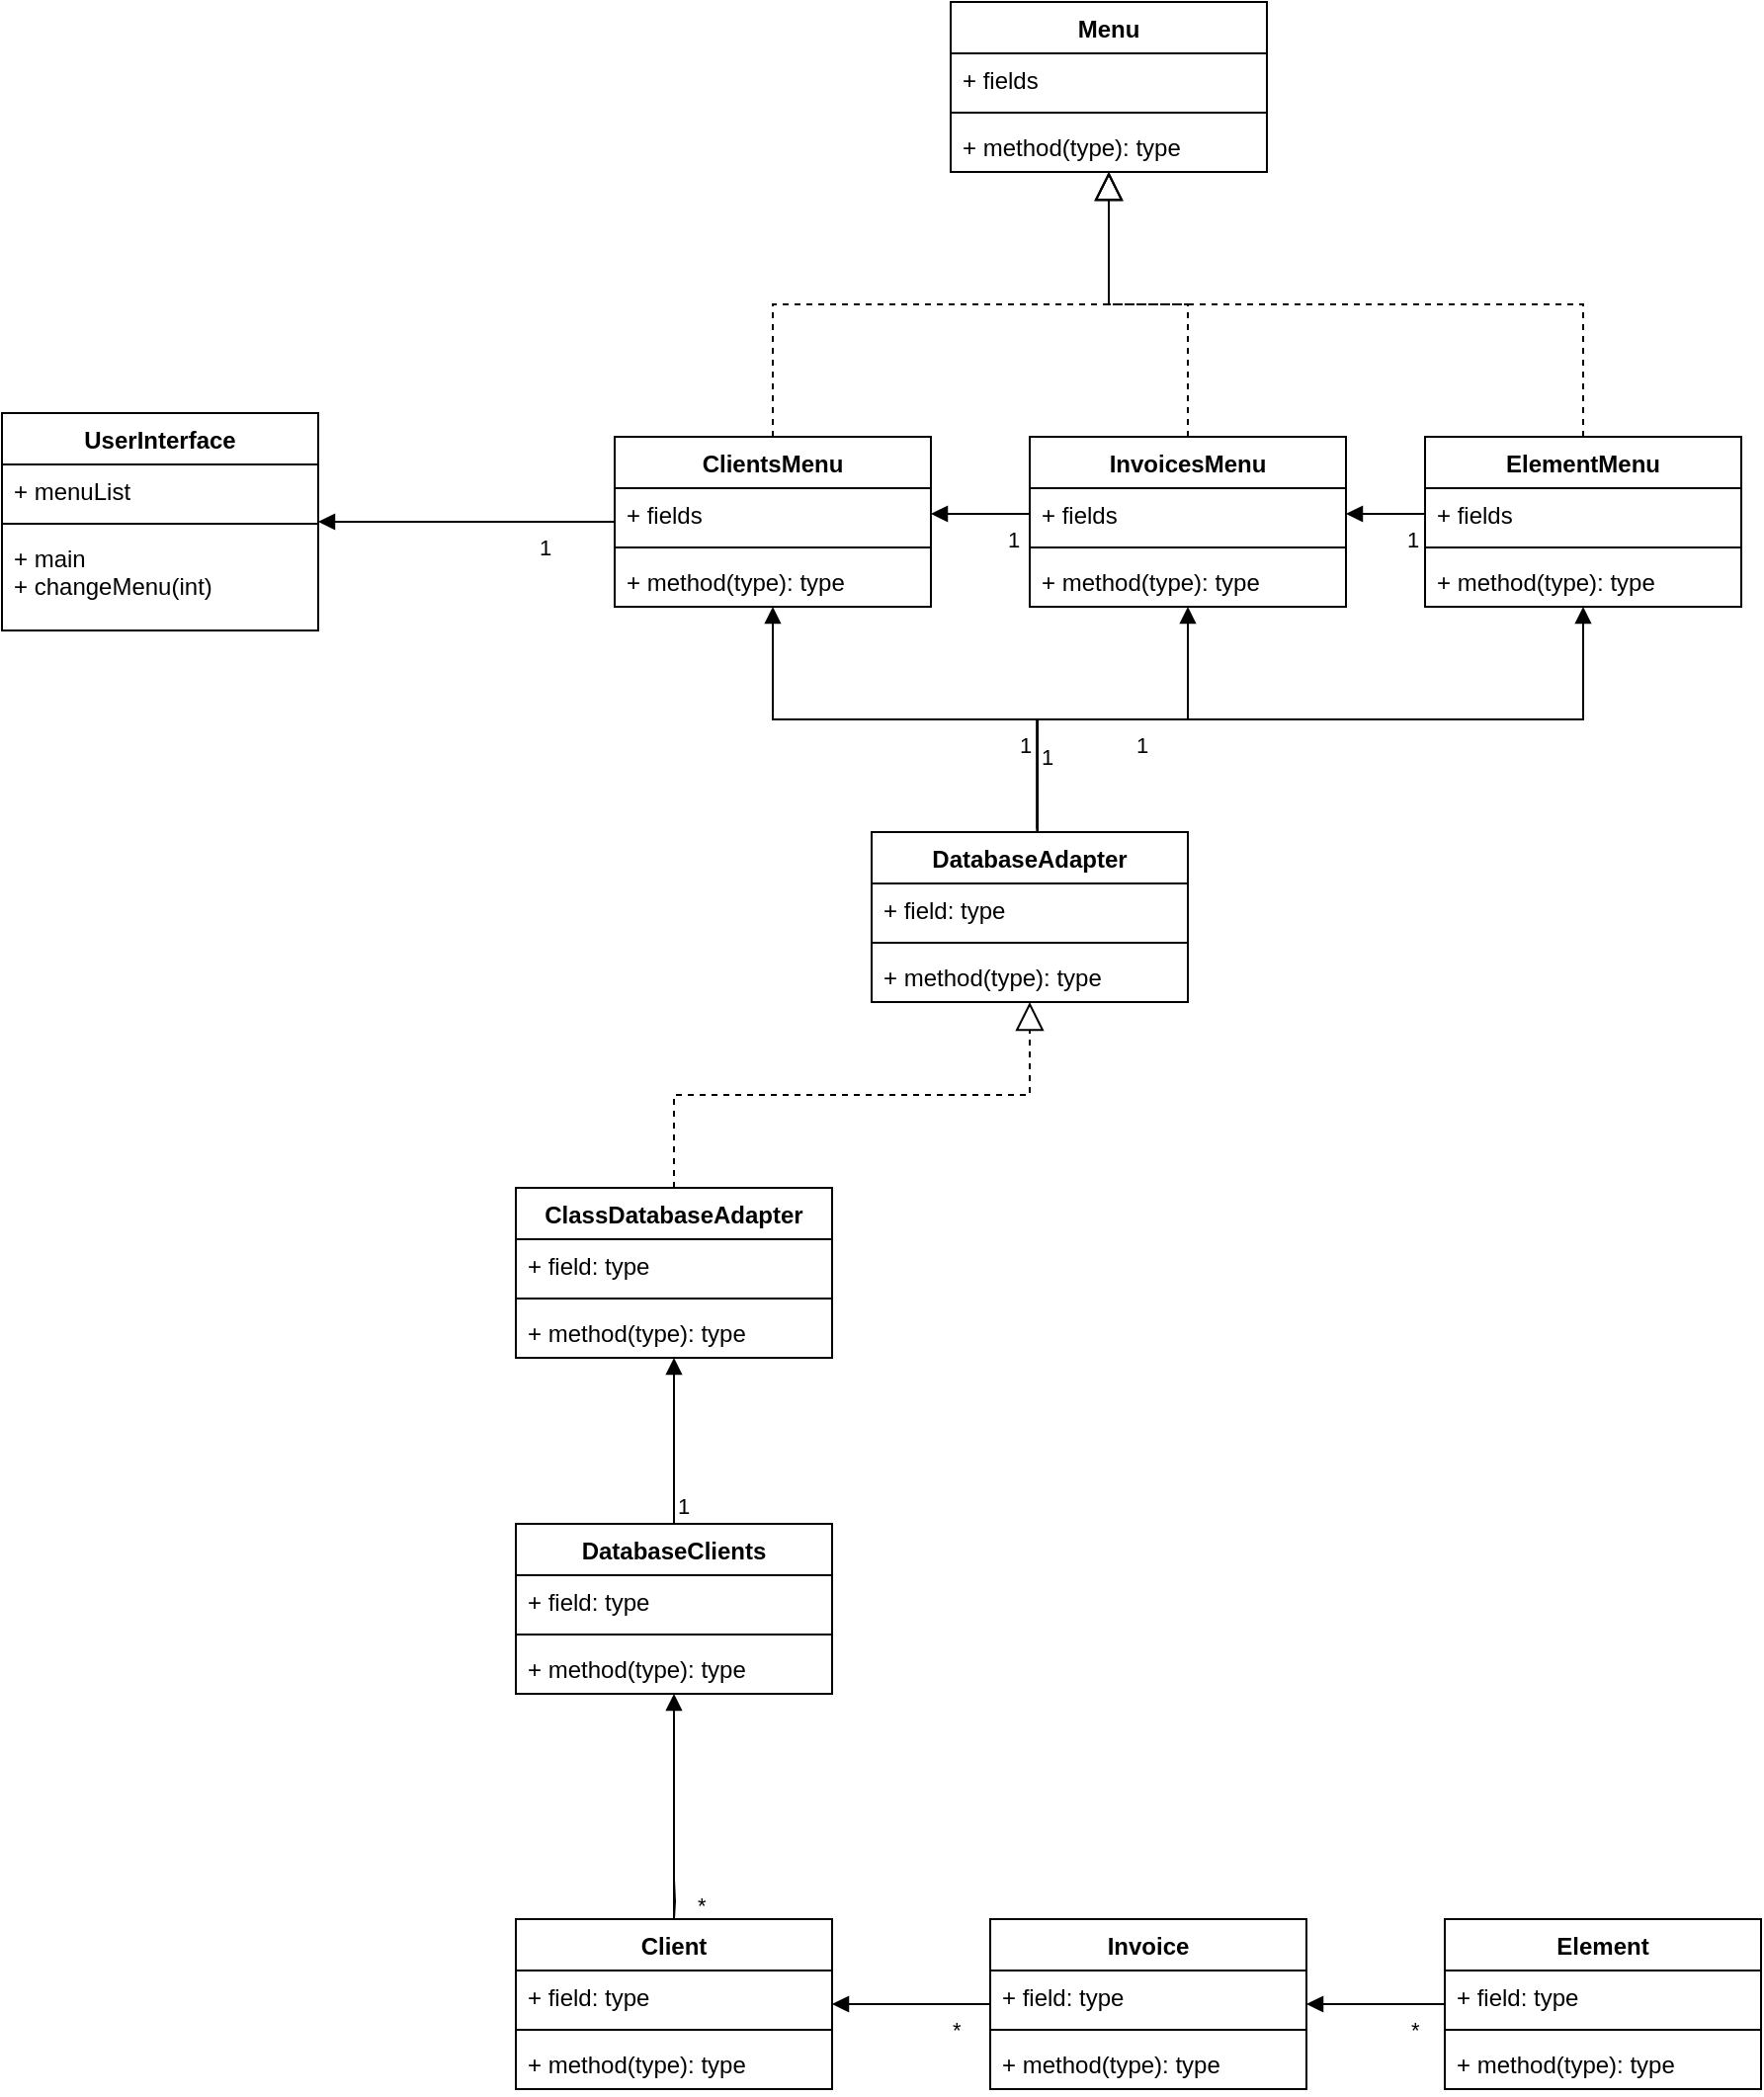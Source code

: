<mxfile version="15.4.0" type="device"><diagram id="VWdoiY9uRcVJ7t4zw3eC" name="Page-1"><mxGraphModel dx="2123" dy="2130" grid="1" gridSize="10" guides="1" tooltips="1" connect="1" arrows="1" fold="1" page="1" pageScale="1" pageWidth="827" pageHeight="1169" math="0" shadow="0"><root><mxCell id="0"/><mxCell id="1" parent="0"/><mxCell id="dem2YRImrl6UyR2ugeOq-1" value="UserInterface" style="swimlane;fontStyle=1;align=center;verticalAlign=top;childLayout=stackLayout;horizontal=1;startSize=26;horizontalStack=0;resizeParent=1;resizeParentMax=0;resizeLast=0;collapsible=1;marginBottom=0;" parent="1" vertex="1"><mxGeometry x="-80" y="28" width="160" height="110" as="geometry"/></mxCell><mxCell id="dem2YRImrl6UyR2ugeOq-2" value="+ menuList" style="text;strokeColor=none;fillColor=none;align=left;verticalAlign=top;spacingLeft=4;spacingRight=4;overflow=hidden;rotatable=0;points=[[0,0.5],[1,0.5]];portConstraint=eastwest;" parent="dem2YRImrl6UyR2ugeOq-1" vertex="1"><mxGeometry y="26" width="160" height="26" as="geometry"/></mxCell><mxCell id="dem2YRImrl6UyR2ugeOq-3" value="" style="line;strokeWidth=1;fillColor=none;align=left;verticalAlign=middle;spacingTop=-1;spacingLeft=3;spacingRight=3;rotatable=0;labelPosition=right;points=[];portConstraint=eastwest;" parent="dem2YRImrl6UyR2ugeOq-1" vertex="1"><mxGeometry y="52" width="160" height="8" as="geometry"/></mxCell><mxCell id="dem2YRImrl6UyR2ugeOq-4" value="+ main&#10;+ changeMenu(int)" style="text;strokeColor=none;fillColor=none;align=left;verticalAlign=top;spacingLeft=4;spacingRight=4;overflow=hidden;rotatable=0;points=[[0,0.5],[1,0.5]];portConstraint=eastwest;" parent="dem2YRImrl6UyR2ugeOq-1" vertex="1"><mxGeometry y="60" width="160" height="50" as="geometry"/></mxCell><mxCell id="dem2YRImrl6UyR2ugeOq-5" value="Menu" style="swimlane;fontStyle=1;align=center;verticalAlign=top;childLayout=stackLayout;horizontal=1;startSize=26;horizontalStack=0;resizeParent=1;resizeParentMax=0;resizeLast=0;collapsible=1;marginBottom=0;" parent="1" vertex="1"><mxGeometry x="400" y="-180" width="160" height="86" as="geometry"/></mxCell><mxCell id="dem2YRImrl6UyR2ugeOq-6" value="+ fields" style="text;strokeColor=none;fillColor=none;align=left;verticalAlign=top;spacingLeft=4;spacingRight=4;overflow=hidden;rotatable=0;points=[[0,0.5],[1,0.5]];portConstraint=eastwest;" parent="dem2YRImrl6UyR2ugeOq-5" vertex="1"><mxGeometry y="26" width="160" height="26" as="geometry"/></mxCell><mxCell id="dem2YRImrl6UyR2ugeOq-7" value="" style="line;strokeWidth=1;fillColor=none;align=left;verticalAlign=middle;spacingTop=-1;spacingLeft=3;spacingRight=3;rotatable=0;labelPosition=right;points=[];portConstraint=eastwest;" parent="dem2YRImrl6UyR2ugeOq-5" vertex="1"><mxGeometry y="52" width="160" height="8" as="geometry"/></mxCell><mxCell id="dem2YRImrl6UyR2ugeOq-8" value="+ method(type): type" style="text;strokeColor=none;fillColor=none;align=left;verticalAlign=top;spacingLeft=4;spacingRight=4;overflow=hidden;rotatable=0;points=[[0,0.5],[1,0.5]];portConstraint=eastwest;" parent="dem2YRImrl6UyR2ugeOq-5" vertex="1"><mxGeometry y="60" width="160" height="26" as="geometry"/></mxCell><mxCell id="dem2YRImrl6UyR2ugeOq-12" value="DatabaseAdapter" style="swimlane;fontStyle=1;align=center;verticalAlign=top;childLayout=stackLayout;horizontal=1;startSize=26;horizontalStack=0;resizeParent=1;resizeParentMax=0;resizeLast=0;collapsible=1;marginBottom=0;" parent="1" vertex="1"><mxGeometry x="360" y="240" width="160" height="86" as="geometry"/></mxCell><mxCell id="dem2YRImrl6UyR2ugeOq-13" value="+ field: type" style="text;strokeColor=none;fillColor=none;align=left;verticalAlign=top;spacingLeft=4;spacingRight=4;overflow=hidden;rotatable=0;points=[[0,0.5],[1,0.5]];portConstraint=eastwest;" parent="dem2YRImrl6UyR2ugeOq-12" vertex="1"><mxGeometry y="26" width="160" height="26" as="geometry"/></mxCell><mxCell id="dem2YRImrl6UyR2ugeOq-14" value="" style="line;strokeWidth=1;fillColor=none;align=left;verticalAlign=middle;spacingTop=-1;spacingLeft=3;spacingRight=3;rotatable=0;labelPosition=right;points=[];portConstraint=eastwest;" parent="dem2YRImrl6UyR2ugeOq-12" vertex="1"><mxGeometry y="52" width="160" height="8" as="geometry"/></mxCell><mxCell id="dem2YRImrl6UyR2ugeOq-15" value="+ method(type): type" style="text;strokeColor=none;fillColor=none;align=left;verticalAlign=top;spacingLeft=4;spacingRight=4;overflow=hidden;rotatable=0;points=[[0,0.5],[1,0.5]];portConstraint=eastwest;" parent="dem2YRImrl6UyR2ugeOq-12" vertex="1"><mxGeometry y="60" width="160" height="26" as="geometry"/></mxCell><mxCell id="dem2YRImrl6UyR2ugeOq-19" value="" style="endArrow=block;dashed=1;endFill=0;endSize=12;html=1;rounded=0;edgeStyle=orthogonalEdgeStyle;exitX=0.5;exitY=0;exitDx=0;exitDy=0;" parent="1" source="dem2YRImrl6UyR2ugeOq-20" target="dem2YRImrl6UyR2ugeOq-12" edge="1"><mxGeometry width="160" relative="1" as="geometry"><mxPoint x="240" y="400" as="sourcePoint"/><mxPoint x="400" y="300" as="targetPoint"/></mxGeometry></mxCell><mxCell id="dem2YRImrl6UyR2ugeOq-20" value="ClassDatabaseAdapter" style="swimlane;fontStyle=1;align=center;verticalAlign=top;childLayout=stackLayout;horizontal=1;startSize=26;horizontalStack=0;resizeParent=1;resizeParentMax=0;resizeLast=0;collapsible=1;marginBottom=0;" parent="1" vertex="1"><mxGeometry x="180" y="420" width="160" height="86" as="geometry"/></mxCell><mxCell id="dem2YRImrl6UyR2ugeOq-21" value="+ field: type" style="text;strokeColor=none;fillColor=none;align=left;verticalAlign=top;spacingLeft=4;spacingRight=4;overflow=hidden;rotatable=0;points=[[0,0.5],[1,0.5]];portConstraint=eastwest;" parent="dem2YRImrl6UyR2ugeOq-20" vertex="1"><mxGeometry y="26" width="160" height="26" as="geometry"/></mxCell><mxCell id="dem2YRImrl6UyR2ugeOq-22" value="" style="line;strokeWidth=1;fillColor=none;align=left;verticalAlign=middle;spacingTop=-1;spacingLeft=3;spacingRight=3;rotatable=0;labelPosition=right;points=[];portConstraint=eastwest;" parent="dem2YRImrl6UyR2ugeOq-20" vertex="1"><mxGeometry y="52" width="160" height="8" as="geometry"/></mxCell><mxCell id="dem2YRImrl6UyR2ugeOq-23" value="+ method(type): type" style="text;strokeColor=none;fillColor=none;align=left;verticalAlign=top;spacingLeft=4;spacingRight=4;overflow=hidden;rotatable=0;points=[[0,0.5],[1,0.5]];portConstraint=eastwest;" parent="dem2YRImrl6UyR2ugeOq-20" vertex="1"><mxGeometry y="60" width="160" height="26" as="geometry"/></mxCell><mxCell id="dem2YRImrl6UyR2ugeOq-24" value="DatabaseClients" style="swimlane;fontStyle=1;align=center;verticalAlign=top;childLayout=stackLayout;horizontal=1;startSize=26;horizontalStack=0;resizeParent=1;resizeParentMax=0;resizeLast=0;collapsible=1;marginBottom=0;" parent="1" vertex="1"><mxGeometry x="180" y="590" width="160" height="86" as="geometry"/></mxCell><mxCell id="dem2YRImrl6UyR2ugeOq-25" value="+ field: type" style="text;strokeColor=none;fillColor=none;align=left;verticalAlign=top;spacingLeft=4;spacingRight=4;overflow=hidden;rotatable=0;points=[[0,0.5],[1,0.5]];portConstraint=eastwest;" parent="dem2YRImrl6UyR2ugeOq-24" vertex="1"><mxGeometry y="26" width="160" height="26" as="geometry"/></mxCell><mxCell id="dem2YRImrl6UyR2ugeOq-26" value="" style="line;strokeWidth=1;fillColor=none;align=left;verticalAlign=middle;spacingTop=-1;spacingLeft=3;spacingRight=3;rotatable=0;labelPosition=right;points=[];portConstraint=eastwest;" parent="dem2YRImrl6UyR2ugeOq-24" vertex="1"><mxGeometry y="52" width="160" height="8" as="geometry"/></mxCell><mxCell id="dem2YRImrl6UyR2ugeOq-27" value="+ method(type): type" style="text;strokeColor=none;fillColor=none;align=left;verticalAlign=top;spacingLeft=4;spacingRight=4;overflow=hidden;rotatable=0;points=[[0,0.5],[1,0.5]];portConstraint=eastwest;" parent="dem2YRImrl6UyR2ugeOq-24" vertex="1"><mxGeometry y="60" width="160" height="26" as="geometry"/></mxCell><mxCell id="dem2YRImrl6UyR2ugeOq-33" value="1" style="endArrow=block;endFill=1;html=1;edgeStyle=orthogonalEdgeStyle;align=left;verticalAlign=top;rounded=0;exitX=0.5;exitY=0;exitDx=0;exitDy=0;" parent="1" source="dem2YRImrl6UyR2ugeOq-24" target="dem2YRImrl6UyR2ugeOq-20" edge="1"><mxGeometry x="-0.46" relative="1" as="geometry"><mxPoint x="240" y="580.0" as="sourcePoint"/><mxPoint x="240" y="506" as="targetPoint"/><mxPoint as="offset"/></mxGeometry></mxCell><mxCell id="dem2YRImrl6UyR2ugeOq-34" value="*" style="endArrow=block;endFill=1;html=1;edgeStyle=orthogonalEdgeStyle;align=left;verticalAlign=top;rounded=0;exitX=0.5;exitY=0;exitDx=0;exitDy=0;startArrow=none;" parent="1" source="mmP7qcONDEspFAm7-QZN-1" target="dem2YRImrl6UyR2ugeOq-24" edge="1"><mxGeometry x="-0.649" y="-10" relative="1" as="geometry"><mxPoint x="260" y="770" as="sourcePoint"/><mxPoint x="250.11" y="700" as="targetPoint"/><mxPoint as="offset"/></mxGeometry></mxCell><mxCell id="mmP7qcONDEspFAm7-QZN-1" value="Client&#10;" style="swimlane;fontStyle=1;align=center;verticalAlign=top;childLayout=stackLayout;horizontal=1;startSize=26;horizontalStack=0;resizeParent=1;resizeParentMax=0;resizeLast=0;collapsible=1;marginBottom=0;" vertex="1" parent="1"><mxGeometry x="180" y="790" width="160" height="86" as="geometry"/></mxCell><mxCell id="mmP7qcONDEspFAm7-QZN-2" value="+ field: type" style="text;strokeColor=none;fillColor=none;align=left;verticalAlign=top;spacingLeft=4;spacingRight=4;overflow=hidden;rotatable=0;points=[[0,0.5],[1,0.5]];portConstraint=eastwest;" vertex="1" parent="mmP7qcONDEspFAm7-QZN-1"><mxGeometry y="26" width="160" height="26" as="geometry"/></mxCell><mxCell id="mmP7qcONDEspFAm7-QZN-3" value="" style="line;strokeWidth=1;fillColor=none;align=left;verticalAlign=middle;spacingTop=-1;spacingLeft=3;spacingRight=3;rotatable=0;labelPosition=right;points=[];portConstraint=eastwest;" vertex="1" parent="mmP7qcONDEspFAm7-QZN-1"><mxGeometry y="52" width="160" height="8" as="geometry"/></mxCell><mxCell id="mmP7qcONDEspFAm7-QZN-4" value="+ method(type): type" style="text;strokeColor=none;fillColor=none;align=left;verticalAlign=top;spacingLeft=4;spacingRight=4;overflow=hidden;rotatable=0;points=[[0,0.5],[1,0.5]];portConstraint=eastwest;" vertex="1" parent="mmP7qcONDEspFAm7-QZN-1"><mxGeometry y="60" width="160" height="26" as="geometry"/></mxCell><mxCell id="mmP7qcONDEspFAm7-QZN-5" value="" style="endArrow=none;endFill=1;html=1;edgeStyle=orthogonalEdgeStyle;align=left;verticalAlign=top;rounded=0;exitX=0.5;exitY=0;exitDx=0;exitDy=0;" edge="1" parent="1" target="mmP7qcONDEspFAm7-QZN-1"><mxGeometry x="-0.46" relative="1" as="geometry"><mxPoint x="260" y="770" as="sourcePoint"/><mxPoint x="260" y="676.0" as="targetPoint"/><mxPoint as="offset"/></mxGeometry></mxCell><mxCell id="mmP7qcONDEspFAm7-QZN-7" value="Invoice" style="swimlane;fontStyle=1;align=center;verticalAlign=top;childLayout=stackLayout;horizontal=1;startSize=26;horizontalStack=0;resizeParent=1;resizeParentMax=0;resizeLast=0;collapsible=1;marginBottom=0;" vertex="1" parent="1"><mxGeometry x="420" y="790" width="160" height="86" as="geometry"/></mxCell><mxCell id="mmP7qcONDEspFAm7-QZN-8" value="+ field: type" style="text;strokeColor=none;fillColor=none;align=left;verticalAlign=top;spacingLeft=4;spacingRight=4;overflow=hidden;rotatable=0;points=[[0,0.5],[1,0.5]];portConstraint=eastwest;" vertex="1" parent="mmP7qcONDEspFAm7-QZN-7"><mxGeometry y="26" width="160" height="26" as="geometry"/></mxCell><mxCell id="mmP7qcONDEspFAm7-QZN-9" value="" style="line;strokeWidth=1;fillColor=none;align=left;verticalAlign=middle;spacingTop=-1;spacingLeft=3;spacingRight=3;rotatable=0;labelPosition=right;points=[];portConstraint=eastwest;" vertex="1" parent="mmP7qcONDEspFAm7-QZN-7"><mxGeometry y="52" width="160" height="8" as="geometry"/></mxCell><mxCell id="mmP7qcONDEspFAm7-QZN-10" value="+ method(type): type" style="text;strokeColor=none;fillColor=none;align=left;verticalAlign=top;spacingLeft=4;spacingRight=4;overflow=hidden;rotatable=0;points=[[0,0.5],[1,0.5]];portConstraint=eastwest;" vertex="1" parent="mmP7qcONDEspFAm7-QZN-7"><mxGeometry y="60" width="160" height="26" as="geometry"/></mxCell><mxCell id="mmP7qcONDEspFAm7-QZN-12" value="*" style="endArrow=block;endFill=1;html=1;edgeStyle=orthogonalEdgeStyle;align=left;verticalAlign=top;rounded=0;startArrow=none;" edge="1" parent="1" source="mmP7qcONDEspFAm7-QZN-7" target="mmP7qcONDEspFAm7-QZN-1"><mxGeometry x="-0.46" relative="1" as="geometry"><mxPoint x="259.58" y="990" as="sourcePoint"/><mxPoint x="259.58" y="876.0" as="targetPoint"/><mxPoint as="offset"/></mxGeometry></mxCell><mxCell id="mmP7qcONDEspFAm7-QZN-13" value="Element" style="swimlane;fontStyle=1;align=center;verticalAlign=top;childLayout=stackLayout;horizontal=1;startSize=26;horizontalStack=0;resizeParent=1;resizeParentMax=0;resizeLast=0;collapsible=1;marginBottom=0;" vertex="1" parent="1"><mxGeometry x="650" y="790" width="160" height="86" as="geometry"/></mxCell><mxCell id="mmP7qcONDEspFAm7-QZN-14" value="+ field: type" style="text;strokeColor=none;fillColor=none;align=left;verticalAlign=top;spacingLeft=4;spacingRight=4;overflow=hidden;rotatable=0;points=[[0,0.5],[1,0.5]];portConstraint=eastwest;" vertex="1" parent="mmP7qcONDEspFAm7-QZN-13"><mxGeometry y="26" width="160" height="26" as="geometry"/></mxCell><mxCell id="mmP7qcONDEspFAm7-QZN-15" value="" style="line;strokeWidth=1;fillColor=none;align=left;verticalAlign=middle;spacingTop=-1;spacingLeft=3;spacingRight=3;rotatable=0;labelPosition=right;points=[];portConstraint=eastwest;" vertex="1" parent="mmP7qcONDEspFAm7-QZN-13"><mxGeometry y="52" width="160" height="8" as="geometry"/></mxCell><mxCell id="mmP7qcONDEspFAm7-QZN-16" value="+ method(type): type" style="text;strokeColor=none;fillColor=none;align=left;verticalAlign=top;spacingLeft=4;spacingRight=4;overflow=hidden;rotatable=0;points=[[0,0.5],[1,0.5]];portConstraint=eastwest;" vertex="1" parent="mmP7qcONDEspFAm7-QZN-13"><mxGeometry y="60" width="160" height="26" as="geometry"/></mxCell><mxCell id="mmP7qcONDEspFAm7-QZN-17" value="*" style="endArrow=block;endFill=1;html=1;edgeStyle=orthogonalEdgeStyle;align=left;verticalAlign=top;rounded=0;startArrow=none;" edge="1" parent="1" source="mmP7qcONDEspFAm7-QZN-13" target="mmP7qcONDEspFAm7-QZN-7"><mxGeometry x="-0.46" relative="1" as="geometry"><mxPoint x="660" y="840" as="sourcePoint"/><mxPoint x="580" y="840" as="targetPoint"/><mxPoint as="offset"/></mxGeometry></mxCell><mxCell id="mmP7qcONDEspFAm7-QZN-18" value="ClientsMenu" style="swimlane;fontStyle=1;align=center;verticalAlign=top;childLayout=stackLayout;horizontal=1;startSize=26;horizontalStack=0;resizeParent=1;resizeParentMax=0;resizeLast=0;collapsible=1;marginBottom=0;" vertex="1" parent="1"><mxGeometry x="230" y="40" width="160" height="86" as="geometry"/></mxCell><mxCell id="mmP7qcONDEspFAm7-QZN-19" value="+ fields" style="text;strokeColor=none;fillColor=none;align=left;verticalAlign=top;spacingLeft=4;spacingRight=4;overflow=hidden;rotatable=0;points=[[0,0.5],[1,0.5]];portConstraint=eastwest;" vertex="1" parent="mmP7qcONDEspFAm7-QZN-18"><mxGeometry y="26" width="160" height="26" as="geometry"/></mxCell><mxCell id="mmP7qcONDEspFAm7-QZN-20" value="" style="line;strokeWidth=1;fillColor=none;align=left;verticalAlign=middle;spacingTop=-1;spacingLeft=3;spacingRight=3;rotatable=0;labelPosition=right;points=[];portConstraint=eastwest;" vertex="1" parent="mmP7qcONDEspFAm7-QZN-18"><mxGeometry y="52" width="160" height="8" as="geometry"/></mxCell><mxCell id="mmP7qcONDEspFAm7-QZN-21" value="+ method(type): type" style="text;strokeColor=none;fillColor=none;align=left;verticalAlign=top;spacingLeft=4;spacingRight=4;overflow=hidden;rotatable=0;points=[[0,0.5],[1,0.5]];portConstraint=eastwest;" vertex="1" parent="mmP7qcONDEspFAm7-QZN-18"><mxGeometry y="60" width="160" height="26" as="geometry"/></mxCell><mxCell id="mmP7qcONDEspFAm7-QZN-22" value="InvoicesMenu" style="swimlane;fontStyle=1;align=center;verticalAlign=top;childLayout=stackLayout;horizontal=1;startSize=26;horizontalStack=0;resizeParent=1;resizeParentMax=0;resizeLast=0;collapsible=1;marginBottom=0;" vertex="1" parent="1"><mxGeometry x="440" y="40" width="160" height="86" as="geometry"/></mxCell><mxCell id="mmP7qcONDEspFAm7-QZN-23" value="+ fields" style="text;strokeColor=none;fillColor=none;align=left;verticalAlign=top;spacingLeft=4;spacingRight=4;overflow=hidden;rotatable=0;points=[[0,0.5],[1,0.5]];portConstraint=eastwest;" vertex="1" parent="mmP7qcONDEspFAm7-QZN-22"><mxGeometry y="26" width="160" height="26" as="geometry"/></mxCell><mxCell id="mmP7qcONDEspFAm7-QZN-24" value="" style="line;strokeWidth=1;fillColor=none;align=left;verticalAlign=middle;spacingTop=-1;spacingLeft=3;spacingRight=3;rotatable=0;labelPosition=right;points=[];portConstraint=eastwest;" vertex="1" parent="mmP7qcONDEspFAm7-QZN-22"><mxGeometry y="52" width="160" height="8" as="geometry"/></mxCell><mxCell id="mmP7qcONDEspFAm7-QZN-25" value="+ method(type): type" style="text;strokeColor=none;fillColor=none;align=left;verticalAlign=top;spacingLeft=4;spacingRight=4;overflow=hidden;rotatable=0;points=[[0,0.5],[1,0.5]];portConstraint=eastwest;" vertex="1" parent="mmP7qcONDEspFAm7-QZN-22"><mxGeometry y="60" width="160" height="26" as="geometry"/></mxCell><mxCell id="mmP7qcONDEspFAm7-QZN-26" value="ElementMenu" style="swimlane;fontStyle=1;align=center;verticalAlign=top;childLayout=stackLayout;horizontal=1;startSize=26;horizontalStack=0;resizeParent=1;resizeParentMax=0;resizeLast=0;collapsible=1;marginBottom=0;" vertex="1" parent="1"><mxGeometry x="640" y="40" width="160" height="86" as="geometry"/></mxCell><mxCell id="mmP7qcONDEspFAm7-QZN-27" value="+ fields" style="text;strokeColor=none;fillColor=none;align=left;verticalAlign=top;spacingLeft=4;spacingRight=4;overflow=hidden;rotatable=0;points=[[0,0.5],[1,0.5]];portConstraint=eastwest;" vertex="1" parent="mmP7qcONDEspFAm7-QZN-26"><mxGeometry y="26" width="160" height="26" as="geometry"/></mxCell><mxCell id="mmP7qcONDEspFAm7-QZN-28" value="" style="line;strokeWidth=1;fillColor=none;align=left;verticalAlign=middle;spacingTop=-1;spacingLeft=3;spacingRight=3;rotatable=0;labelPosition=right;points=[];portConstraint=eastwest;" vertex="1" parent="mmP7qcONDEspFAm7-QZN-26"><mxGeometry y="52" width="160" height="8" as="geometry"/></mxCell><mxCell id="mmP7qcONDEspFAm7-QZN-29" value="+ method(type): type" style="text;strokeColor=none;fillColor=none;align=left;verticalAlign=top;spacingLeft=4;spacingRight=4;overflow=hidden;rotatable=0;points=[[0,0.5],[1,0.5]];portConstraint=eastwest;" vertex="1" parent="mmP7qcONDEspFAm7-QZN-26"><mxGeometry y="60" width="160" height="26" as="geometry"/></mxCell><mxCell id="mmP7qcONDEspFAm7-QZN-32" value="" style="endArrow=block;dashed=1;endFill=0;endSize=12;html=1;rounded=0;edgeStyle=orthogonalEdgeStyle;exitX=0.5;exitY=0;exitDx=0;exitDy=0;" edge="1" parent="1" source="mmP7qcONDEspFAm7-QZN-18" target="dem2YRImrl6UyR2ugeOq-5"><mxGeometry width="160" relative="1" as="geometry"><mxPoint x="300" y="24" as="sourcePoint"/><mxPoint x="480" y="-70" as="targetPoint"/></mxGeometry></mxCell><mxCell id="mmP7qcONDEspFAm7-QZN-33" value="" style="endArrow=block;dashed=1;endFill=0;endSize=12;html=1;rounded=0;edgeStyle=orthogonalEdgeStyle;exitX=0.5;exitY=0;exitDx=0;exitDy=0;" edge="1" parent="1" source="mmP7qcONDEspFAm7-QZN-22" target="dem2YRImrl6UyR2ugeOq-5"><mxGeometry width="160" relative="1" as="geometry"><mxPoint x="320" y="50" as="sourcePoint"/><mxPoint x="490" y="-84" as="targetPoint"/></mxGeometry></mxCell><mxCell id="mmP7qcONDEspFAm7-QZN-34" value="" style="endArrow=block;dashed=1;endFill=0;endSize=12;html=1;rounded=0;edgeStyle=orthogonalEdgeStyle;exitX=0.5;exitY=0;exitDx=0;exitDy=0;" edge="1" parent="1" source="mmP7qcONDEspFAm7-QZN-26" target="dem2YRImrl6UyR2ugeOq-5"><mxGeometry width="160" relative="1" as="geometry"><mxPoint x="330" y="60" as="sourcePoint"/><mxPoint x="500" y="-74" as="targetPoint"/></mxGeometry></mxCell><mxCell id="mmP7qcONDEspFAm7-QZN-40" value="1" style="endArrow=block;endFill=1;html=1;edgeStyle=orthogonalEdgeStyle;align=left;verticalAlign=top;rounded=0;exitX=0;exitY=0.5;exitDx=0;exitDy=0;entryX=1;entryY=0.5;entryDx=0;entryDy=0;" edge="1" parent="1" source="mmP7qcONDEspFAm7-QZN-27" target="mmP7qcONDEspFAm7-QZN-23"><mxGeometry x="-0.46" relative="1" as="geometry"><mxPoint x="620" y="234" as="sourcePoint"/><mxPoint x="620" y="150" as="targetPoint"/><mxPoint as="offset"/></mxGeometry></mxCell><mxCell id="mmP7qcONDEspFAm7-QZN-41" value="1" style="endArrow=block;endFill=1;html=1;edgeStyle=orthogonalEdgeStyle;align=left;verticalAlign=top;rounded=0;entryX=1;entryY=0.5;entryDx=0;entryDy=0;exitX=0;exitY=0.5;exitDx=0;exitDy=0;" edge="1" parent="1" source="mmP7qcONDEspFAm7-QZN-23" target="mmP7qcONDEspFAm7-QZN-19"><mxGeometry x="-0.46" relative="1" as="geometry"><mxPoint x="440" y="80.0" as="sourcePoint"/><mxPoint x="400" y="80.0" as="targetPoint"/><mxPoint as="offset"/></mxGeometry></mxCell><mxCell id="mmP7qcONDEspFAm7-QZN-42" value="1" style="endArrow=block;endFill=1;html=1;edgeStyle=orthogonalEdgeStyle;align=left;verticalAlign=top;rounded=0;exitX=0.523;exitY=-0.019;exitDx=0;exitDy=0;exitPerimeter=0;" edge="1" parent="1" source="dem2YRImrl6UyR2ugeOq-12" target="mmP7qcONDEspFAm7-QZN-18"><mxGeometry x="-0.46" relative="1" as="geometry"><mxPoint x="464.0" y="184.034" as="sourcePoint"/><mxPoint x="414.0" y="180" as="targetPoint"/><mxPoint as="offset"/></mxGeometry></mxCell><mxCell id="mmP7qcONDEspFAm7-QZN-43" value="1" style="endArrow=block;endFill=1;html=1;edgeStyle=orthogonalEdgeStyle;align=left;verticalAlign=top;rounded=0;exitX=0.525;exitY=-0.004;exitDx=0;exitDy=0;exitPerimeter=0;" edge="1" parent="1" source="dem2YRImrl6UyR2ugeOq-12" target="mmP7qcONDEspFAm7-QZN-22"><mxGeometry x="-0.46" relative="1" as="geometry"><mxPoint x="449.68" y="247.678" as="sourcePoint"/><mxPoint x="320" y="136" as="targetPoint"/><mxPoint as="offset"/></mxGeometry></mxCell><mxCell id="mmP7qcONDEspFAm7-QZN-44" value="1" style="endArrow=block;endFill=1;html=1;edgeStyle=orthogonalEdgeStyle;align=left;verticalAlign=top;rounded=0;exitX=0.523;exitY=0.004;exitDx=0;exitDy=0;exitPerimeter=0;" edge="1" parent="1" source="dem2YRImrl6UyR2ugeOq-12" target="mmP7qcONDEspFAm7-QZN-26"><mxGeometry x="-0.46" relative="1" as="geometry"><mxPoint x="454" y="249.656" as="sourcePoint"/><mxPoint x="530" y="136" as="targetPoint"/><mxPoint as="offset"/></mxGeometry></mxCell><mxCell id="mmP7qcONDEspFAm7-QZN-45" value="1" style="endArrow=block;endFill=1;html=1;edgeStyle=orthogonalEdgeStyle;align=left;verticalAlign=top;rounded=0;" edge="1" parent="1" source="mmP7qcONDEspFAm7-QZN-18" target="dem2YRImrl6UyR2ugeOq-1"><mxGeometry x="-0.46" relative="1" as="geometry"><mxPoint x="230" y="74" as="sourcePoint"/><mxPoint x="180" y="70.0" as="targetPoint"/><mxPoint as="offset"/></mxGeometry></mxCell></root></mxGraphModel></diagram></mxfile>